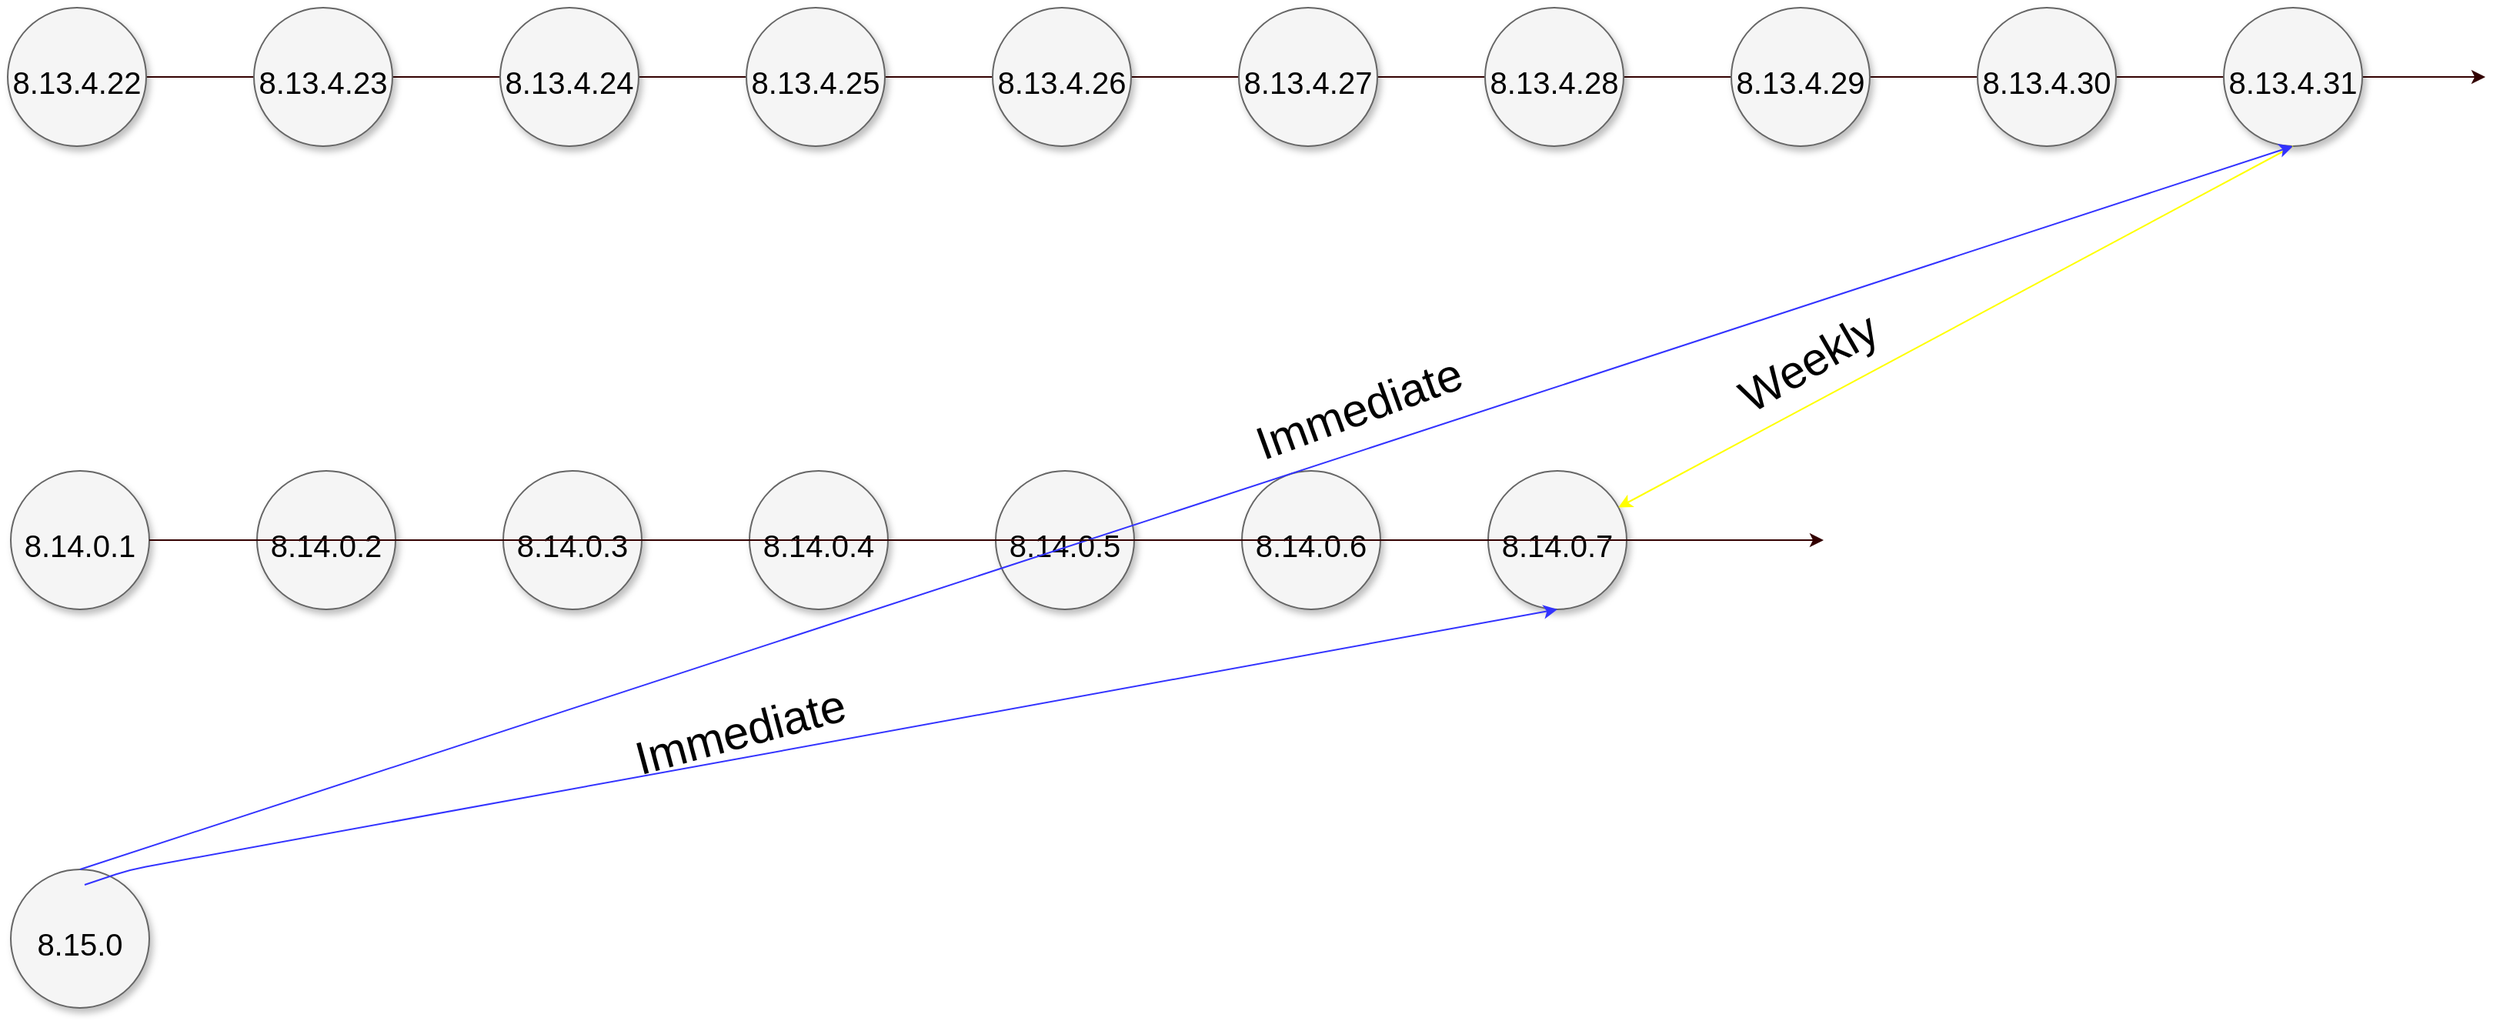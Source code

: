 <mxfile version="13.7.2" type="github" pages="2">
  <diagram name="Current Process" id="ff44883e-f642-bcb2-894b-16b3d25a3f0b">
    <mxGraphModel dx="1994" dy="1096" grid="1" gridSize="10" guides="1" tooltips="1" connect="1" arrows="1" fold="1" page="1" pageScale="1.5" pageWidth="1169" pageHeight="826" background="#ffffff" math="0" shadow="0">
      <root>
        <mxCell id="0" style=";html=1;" />
        <mxCell id="1" style=";html=1;" parent="0" />
        <mxCell id="v5tUWEUiO7Ri3l-r8bOF-5" style="edgeStyle=orthogonalEdgeStyle;rounded=1;orthogonalLoop=1;jettySize=auto;html=1;exitX=1;exitY=0.5;exitDx=0;exitDy=0;startArrow=none;startFill=0;endArrow=classic;endFill=1;strokeColor=#330000;" edge="1" parent="1" source="f0bcc99304e6f5a-5">
          <mxGeometry relative="1" as="geometry">
            <mxPoint x="1650" y="205" as="targetPoint" />
          </mxGeometry>
        </mxCell>
        <mxCell id="f0bcc99304e6f5a-5" value="&lt;font style=&quot;font-size: 20px&quot;&gt;8.13.4.22&lt;/font&gt;" style="ellipse;whiteSpace=wrap;html=1;rounded=0;shadow=1;strokeColor=#666666;strokeWidth=1;fontSize=30;align=center;fillColor=#f5f5f5;autosize=0;" parent="1" vertex="1">
          <mxGeometry x="40" y="160" width="90" height="90" as="geometry" />
        </mxCell>
        <mxCell id="DOeoYo6PBVCfEFxhY4gJ-6" value="&lt;font style=&quot;font-size: 20px&quot;&gt;8.13.4.23&lt;/font&gt;" style="ellipse;whiteSpace=wrap;html=1;rounded=0;shadow=1;strokeColor=#666666;strokeWidth=1;fontSize=30;align=center;fillColor=#f5f5f5;autosize=0;" vertex="1" parent="1">
          <mxGeometry x="200" y="160" width="90" height="90" as="geometry" />
        </mxCell>
        <mxCell id="DOeoYo6PBVCfEFxhY4gJ-7" value="&lt;font style=&quot;font-size: 20px&quot;&gt;8.13.4.24&lt;/font&gt;" style="ellipse;whiteSpace=wrap;html=1;rounded=0;shadow=1;strokeColor=#666666;strokeWidth=1;fontSize=30;align=center;fillColor=#f5f5f5;autosize=0;" vertex="1" parent="1">
          <mxGeometry x="360" y="160" width="90" height="90" as="geometry" />
        </mxCell>
        <mxCell id="DOeoYo6PBVCfEFxhY4gJ-8" value="&lt;font style=&quot;font-size: 20px&quot;&gt;8.13.4.25&lt;/font&gt;" style="ellipse;whiteSpace=wrap;html=1;rounded=0;shadow=1;strokeColor=#666666;strokeWidth=1;fontSize=30;align=center;fillColor=#f5f5f5;autosize=0;" vertex="1" parent="1">
          <mxGeometry x="520" y="160" width="90" height="90" as="geometry" />
        </mxCell>
        <mxCell id="DOeoYo6PBVCfEFxhY4gJ-9" value="&lt;font style=&quot;font-size: 20px&quot;&gt;8.13.4.26&lt;/font&gt;" style="ellipse;whiteSpace=wrap;html=1;rounded=0;shadow=1;strokeColor=#666666;strokeWidth=1;fontSize=30;align=center;fillColor=#f5f5f5;autosize=0;" vertex="1" parent="1">
          <mxGeometry x="680" y="160" width="90" height="90" as="geometry" />
        </mxCell>
        <mxCell id="DOeoYo6PBVCfEFxhY4gJ-10" value="&lt;font style=&quot;font-size: 20px&quot;&gt;8.13.4.27&lt;/font&gt;" style="ellipse;whiteSpace=wrap;html=1;rounded=0;shadow=1;strokeColor=#666666;strokeWidth=1;fontSize=30;align=center;fillColor=#f5f5f5;autosize=0;" vertex="1" parent="1">
          <mxGeometry x="840" y="160" width="90" height="90" as="geometry" />
        </mxCell>
        <mxCell id="DOeoYo6PBVCfEFxhY4gJ-25" value="&lt;font style=&quot;font-size: 20px&quot;&gt;8.13.4.28&lt;/font&gt;" style="ellipse;whiteSpace=wrap;html=1;rounded=0;shadow=1;strokeColor=#666666;strokeWidth=1;fontSize=30;align=center;fillColor=#f5f5f5;autosize=0;" vertex="1" parent="1">
          <mxGeometry x="1000" y="160" width="90" height="90" as="geometry" />
        </mxCell>
        <mxCell id="DOeoYo6PBVCfEFxhY4gJ-26" value="&lt;font style=&quot;font-size: 20px&quot;&gt;8.13.4.29&lt;/font&gt;" style="ellipse;whiteSpace=wrap;html=1;rounded=0;shadow=1;strokeColor=#666666;strokeWidth=1;fontSize=30;align=center;fillColor=#f5f5f5;autosize=0;" vertex="1" parent="1">
          <mxGeometry x="1160" y="160" width="90" height="90" as="geometry" />
        </mxCell>
        <mxCell id="DOeoYo6PBVCfEFxhY4gJ-27" value="&lt;font style=&quot;font-size: 20px&quot;&gt;8.13.4.30&lt;/font&gt;" style="ellipse;whiteSpace=wrap;html=1;rounded=0;shadow=1;strokeColor=#666666;strokeWidth=1;fontSize=30;align=center;fillColor=#f5f5f5;autosize=0;" vertex="1" parent="1">
          <mxGeometry x="1320" y="160" width="90" height="90" as="geometry" />
        </mxCell>
        <mxCell id="DOeoYo6PBVCfEFxhY4gJ-28" value="&lt;font style=&quot;font-size: 20px&quot;&gt;8.13.4.31&lt;/font&gt;" style="ellipse;whiteSpace=wrap;html=1;rounded=0;shadow=1;strokeColor=#666666;strokeWidth=1;fontSize=30;align=center;fillColor=#f5f5f5;autosize=0;" vertex="1" parent="1">
          <mxGeometry x="1480" y="160" width="90" height="90" as="geometry" />
        </mxCell>
        <mxCell id="DOeoYo6PBVCfEFxhY4gJ-35" value="&lt;font style=&quot;font-size: 20px&quot;&gt;8.14.0.1&lt;/font&gt;" style="ellipse;whiteSpace=wrap;html=1;rounded=0;shadow=1;strokeColor=#666666;strokeWidth=1;fontSize=30;align=center;fillColor=#f5f5f5;autosize=0;" vertex="1" parent="1">
          <mxGeometry x="42" y="461" width="90" height="90" as="geometry" />
        </mxCell>
        <mxCell id="DOeoYo6PBVCfEFxhY4gJ-36" value="&lt;font style=&quot;font-size: 20px&quot;&gt;8.14.0.2&lt;/font&gt;" style="ellipse;whiteSpace=wrap;html=1;rounded=0;shadow=1;strokeColor=#666666;strokeWidth=1;fontSize=30;align=center;fillColor=#f5f5f5;autosize=0;" vertex="1" parent="1">
          <mxGeometry x="202" y="461" width="90" height="90" as="geometry" />
        </mxCell>
        <mxCell id="DOeoYo6PBVCfEFxhY4gJ-37" value="&lt;font style=&quot;font-size: 20px&quot;&gt;8.14.0.3&lt;/font&gt;" style="ellipse;whiteSpace=wrap;html=1;rounded=0;shadow=1;strokeColor=#666666;strokeWidth=1;fontSize=30;align=center;fillColor=#f5f5f5;autosize=0;" vertex="1" parent="1">
          <mxGeometry x="362" y="461" width="90" height="90" as="geometry" />
        </mxCell>
        <mxCell id="DOeoYo6PBVCfEFxhY4gJ-38" value="&lt;font style=&quot;font-size: 20px&quot;&gt;8.14.0.4&lt;/font&gt;" style="ellipse;whiteSpace=wrap;html=1;rounded=0;shadow=1;strokeColor=#666666;strokeWidth=1;fontSize=30;align=center;fillColor=#f5f5f5;autosize=0;" vertex="1" parent="1">
          <mxGeometry x="522" y="461" width="90" height="90" as="geometry" />
        </mxCell>
        <mxCell id="DOeoYo6PBVCfEFxhY4gJ-39" value="&lt;font style=&quot;font-size: 20px&quot;&gt;8.14.0.5&lt;/font&gt;" style="ellipse;whiteSpace=wrap;html=1;rounded=0;shadow=1;strokeColor=#666666;strokeWidth=1;fontSize=30;align=center;fillColor=#f5f5f5;autosize=0;" vertex="1" parent="1">
          <mxGeometry x="682" y="461" width="90" height="90" as="geometry" />
        </mxCell>
        <mxCell id="DOeoYo6PBVCfEFxhY4gJ-40" value="&lt;font style=&quot;font-size: 20px&quot;&gt;8.14.0.6&lt;/font&gt;" style="ellipse;whiteSpace=wrap;html=1;rounded=0;shadow=1;strokeColor=#666666;strokeWidth=1;fontSize=30;align=center;fillColor=#f5f5f5;autosize=0;" vertex="1" parent="1">
          <mxGeometry x="842" y="461" width="90" height="90" as="geometry" />
        </mxCell>
        <mxCell id="DOeoYo6PBVCfEFxhY4gJ-46" value="&lt;font style=&quot;font-size: 20px&quot;&gt;8.14.0.7&lt;/font&gt;" style="ellipse;whiteSpace=wrap;html=1;rounded=0;shadow=1;strokeColor=#666666;strokeWidth=1;fontSize=30;align=center;fillColor=#f5f5f5;autosize=0;" vertex="1" parent="1">
          <mxGeometry x="1002" y="461" width="90" height="90" as="geometry" />
        </mxCell>
        <mxCell id="DOeoYo6PBVCfEFxhY4gJ-54" value="&lt;font style=&quot;font-size: 20px&quot;&gt;8.15.0&lt;/font&gt;" style="ellipse;whiteSpace=wrap;html=1;rounded=0;shadow=1;strokeColor=#666666;strokeWidth=1;fontSize=30;align=center;fillColor=#f5f5f5;autosize=0;" vertex="1" parent="1">
          <mxGeometry x="42" y="720" width="90" height="90" as="geometry" />
        </mxCell>
        <mxCell id="DOeoYo6PBVCfEFxhY4gJ-67" value="" style="endArrow=classic;html=1;exitX=0.5;exitY=1;exitDx=0;exitDy=0;strokeColor=#FFFF00;" edge="1" parent="1" source="DOeoYo6PBVCfEFxhY4gJ-28" target="DOeoYo6PBVCfEFxhY4gJ-46">
          <mxGeometry width="50" height="50" relative="1" as="geometry">
            <mxPoint x="840" y="540" as="sourcePoint" />
            <mxPoint x="890" y="490" as="targetPoint" />
          </mxGeometry>
        </mxCell>
        <mxCell id="DOeoYo6PBVCfEFxhY4gJ-68" value="" style="endArrow=classic;html=1;exitX=0.5;exitY=0;exitDx=0;exitDy=0;entryX=0.5;entryY=1;entryDx=0;entryDy=0;strokeColor=#3333FF;" edge="1" parent="1" source="DOeoYo6PBVCfEFxhY4gJ-54" target="DOeoYo6PBVCfEFxhY4gJ-28">
          <mxGeometry width="50" height="50" relative="1" as="geometry">
            <mxPoint x="840" y="540" as="sourcePoint" />
            <mxPoint x="890" y="490" as="targetPoint" />
          </mxGeometry>
        </mxCell>
        <mxCell id="DOeoYo6PBVCfEFxhY4gJ-69" value="" style="endArrow=classic;html=1;entryX=0.5;entryY=1;entryDx=0;entryDy=0;strokeColor=#3333FF;" edge="1" parent="1" target="DOeoYo6PBVCfEFxhY4gJ-46">
          <mxGeometry width="50" height="50" relative="1" as="geometry">
            <mxPoint x="90" y="730" as="sourcePoint" />
            <mxPoint x="890" y="490" as="targetPoint" />
            <Array as="points">
              <mxPoint x="120" y="720" />
            </Array>
          </mxGeometry>
        </mxCell>
        <mxCell id="DOeoYo6PBVCfEFxhY4gJ-70" value="&lt;font style=&quot;font-size: 30px&quot;&gt;Immediate&lt;/font&gt;" style="text;html=1;strokeColor=none;fillColor=none;align=center;verticalAlign=middle;whiteSpace=wrap;rounded=0;rotation=-20;" vertex="1" parent="1">
          <mxGeometry x="772" y="410" width="292" height="20" as="geometry" />
        </mxCell>
        <mxCell id="DOeoYo6PBVCfEFxhY4gJ-72" value="&lt;font style=&quot;font-size: 30px&quot;&gt;Immediate&lt;/font&gt;" style="text;html=1;strokeColor=none;fillColor=none;align=center;verticalAlign=middle;whiteSpace=wrap;rounded=0;rotation=-15;" vertex="1" parent="1">
          <mxGeometry x="370" y="620" width="292" height="20" as="geometry" />
        </mxCell>
        <mxCell id="DOeoYo6PBVCfEFxhY4gJ-73" value="&lt;font style=&quot;font-size: 30px&quot;&gt;Weekly&lt;/font&gt;" style="text;html=1;strokeColor=none;fillColor=none;align=center;verticalAlign=middle;whiteSpace=wrap;rounded=0;rotation=-30;" vertex="1" parent="1">
          <mxGeometry x="1064" y="380" width="292" height="20" as="geometry" />
        </mxCell>
        <mxCell id="v5tUWEUiO7Ri3l-r8bOF-7" value="" style="endArrow=none;html=1;strokeColor=#330000;entryX=1;entryY=0.5;entryDx=0;entryDy=0;startArrow=classic;startFill=1;endFill=0;" edge="1" parent="1" target="DOeoYo6PBVCfEFxhY4gJ-35">
          <mxGeometry width="50" height="50" relative="1" as="geometry">
            <mxPoint x="1220" y="506" as="sourcePoint" />
            <mxPoint x="890" y="460" as="targetPoint" />
          </mxGeometry>
        </mxCell>
      </root>
    </mxGraphModel>
  </diagram>
  <diagram id="LYA4Sbxh-fIAMtp_Nz5c" name="New Process">
    <mxGraphModel dx="1994" dy="1096" grid="1" gridSize="10" guides="1" tooltips="1" connect="1" arrows="1" fold="1" page="1" pageScale="1" pageWidth="850" pageHeight="1100" math="0" shadow="0">
      <root>
        <mxCell id="ulIZNQ3s84KXibX1xzsV-0" />
        <mxCell id="ulIZNQ3s84KXibX1xzsV-1" parent="ulIZNQ3s84KXibX1xzsV-0" />
        <mxCell id="LUADUytyQtnepU-gGxAM-0" value="&lt;font style=&quot;font-size: 20px&quot;&gt;8.13.4.22&lt;/font&gt;" style="ellipse;whiteSpace=wrap;html=1;rounded=0;shadow=1;strokeColor=#666666;strokeWidth=1;fontSize=30;align=center;fillColor=#f5f5f5;autosize=0;" vertex="1" parent="ulIZNQ3s84KXibX1xzsV-1">
          <mxGeometry x="50" y="170" width="90" height="90" as="geometry" />
        </mxCell>
        <mxCell id="LUADUytyQtnepU-gGxAM-1" value="&lt;font style=&quot;font-size: 20px&quot;&gt;8.13.4.23&lt;/font&gt;" style="ellipse;whiteSpace=wrap;html=1;rounded=0;shadow=1;strokeColor=#666666;strokeWidth=1;fontSize=30;align=center;fillColor=#f5f5f5;autosize=0;" vertex="1" parent="ulIZNQ3s84KXibX1xzsV-1">
          <mxGeometry x="210" y="170" width="90" height="90" as="geometry" />
        </mxCell>
        <mxCell id="LUADUytyQtnepU-gGxAM-2" value="&lt;font style=&quot;font-size: 20px&quot;&gt;8.13.4.24&lt;/font&gt;" style="ellipse;whiteSpace=wrap;html=1;rounded=0;shadow=1;strokeColor=#666666;strokeWidth=1;fontSize=30;align=center;fillColor=#f5f5f5;autosize=0;" vertex="1" parent="ulIZNQ3s84KXibX1xzsV-1">
          <mxGeometry x="370" y="170" width="90" height="90" as="geometry" />
        </mxCell>
        <mxCell id="LUADUytyQtnepU-gGxAM-3" value="&lt;font style=&quot;font-size: 20px&quot;&gt;8.13.4.25&lt;/font&gt;" style="ellipse;whiteSpace=wrap;html=1;rounded=0;shadow=1;strokeColor=#666666;strokeWidth=1;fontSize=30;align=center;fillColor=#f5f5f5;autosize=0;" vertex="1" parent="ulIZNQ3s84KXibX1xzsV-1">
          <mxGeometry x="530" y="170" width="90" height="90" as="geometry" />
        </mxCell>
        <mxCell id="LUADUytyQtnepU-gGxAM-4" value="&lt;font style=&quot;font-size: 20px&quot;&gt;8.13.4.26&lt;/font&gt;" style="ellipse;whiteSpace=wrap;html=1;rounded=0;shadow=1;strokeColor=#666666;strokeWidth=1;fontSize=30;align=center;fillColor=#f5f5f5;autosize=0;" vertex="1" parent="ulIZNQ3s84KXibX1xzsV-1">
          <mxGeometry x="690" y="170" width="90" height="90" as="geometry" />
        </mxCell>
        <mxCell id="LUADUytyQtnepU-gGxAM-5" value="&lt;font style=&quot;font-size: 20px&quot;&gt;8.13.4.27&lt;/font&gt;" style="ellipse;whiteSpace=wrap;html=1;rounded=0;shadow=1;strokeColor=#666666;strokeWidth=1;fontSize=30;align=center;fillColor=#f5f5f5;autosize=0;" vertex="1" parent="ulIZNQ3s84KXibX1xzsV-1">
          <mxGeometry x="850" y="170" width="90" height="90" as="geometry" />
        </mxCell>
        <mxCell id="LUADUytyQtnepU-gGxAM-6" style="edgeStyle=none;curved=1;html=1;startSize=10;endFill=1;endSize=10;strokeWidth=2;fontSize=12;exitX=0.5;exitY=1;exitDx=0;exitDy=0;" edge="1" parent="ulIZNQ3s84KXibX1xzsV-1" source="LUADUytyQtnepU-gGxAM-0">
          <mxGeometry relative="1" as="geometry">
            <mxPoint x="70" y="310" as="sourcePoint" />
            <mxPoint x="255" y="260" as="targetPoint" />
            <Array as="points">
              <mxPoint x="170" y="360" />
            </Array>
          </mxGeometry>
        </mxCell>
        <mxCell id="LUADUytyQtnepU-gGxAM-7" style="edgeStyle=none;curved=1;html=1;startSize=10;endFill=1;endSize=10;strokeWidth=2;fontSize=12;entryX=0.5;entryY=1;entryDx=0;entryDy=0;exitX=0.5;exitY=1;exitDx=0;exitDy=0;" edge="1" parent="ulIZNQ3s84KXibX1xzsV-1" source="LUADUytyQtnepU-gGxAM-1" target="LUADUytyQtnepU-gGxAM-2">
          <mxGeometry relative="1" as="geometry">
            <mxPoint x="280" y="360" as="sourcePoint" />
            <mxPoint x="420" y="260" as="targetPoint" />
            <Array as="points">
              <mxPoint x="335" y="360" />
            </Array>
          </mxGeometry>
        </mxCell>
        <mxCell id="LUADUytyQtnepU-gGxAM-8" style="edgeStyle=none;curved=1;html=1;startSize=10;endFill=1;endSize=10;strokeWidth=2;fontSize=12;exitX=0.5;exitY=1;exitDx=0;exitDy=0;entryX=0.5;entryY=1;entryDx=0;entryDy=0;" edge="1" parent="ulIZNQ3s84KXibX1xzsV-1" source="LUADUytyQtnepU-gGxAM-2" target="LUADUytyQtnepU-gGxAM-3">
          <mxGeometry relative="1" as="geometry">
            <mxPoint x="419" y="269" as="sourcePoint" />
            <mxPoint x="579" y="269" as="targetPoint" />
            <Array as="points">
              <mxPoint x="494" y="369" />
            </Array>
          </mxGeometry>
        </mxCell>
        <mxCell id="LUADUytyQtnepU-gGxAM-9" style="edgeStyle=none;curved=1;html=1;startSize=10;endFill=1;endSize=10;strokeWidth=2;fontSize=12;exitX=0.5;exitY=1;exitDx=0;exitDy=0;entryX=0.5;entryY=1;entryDx=0;entryDy=0;" edge="1" parent="ulIZNQ3s84KXibX1xzsV-1" source="LUADUytyQtnepU-gGxAM-3" target="LUADUytyQtnepU-gGxAM-4">
          <mxGeometry relative="1" as="geometry">
            <mxPoint x="570" y="260" as="sourcePoint" />
            <mxPoint x="730" y="260" as="targetPoint" />
            <Array as="points">
              <mxPoint x="649" y="369" />
            </Array>
          </mxGeometry>
        </mxCell>
        <mxCell id="LUADUytyQtnepU-gGxAM-10" style="edgeStyle=none;curved=1;html=1;startSize=10;endFill=1;endSize=10;strokeWidth=2;fontSize=12;entryX=0.5;entryY=1;entryDx=0;entryDy=0;exitX=0.5;exitY=1;exitDx=0;exitDy=0;" edge="1" parent="ulIZNQ3s84KXibX1xzsV-1" source="LUADUytyQtnepU-gGxAM-4" target="LUADUytyQtnepU-gGxAM-5">
          <mxGeometry relative="1" as="geometry">
            <mxPoint x="750" y="340" as="sourcePoint" />
            <mxPoint x="900" y="260" as="targetPoint" />
            <Array as="points">
              <mxPoint x="814" y="369" />
            </Array>
          </mxGeometry>
        </mxCell>
        <mxCell id="LUADUytyQtnepU-gGxAM-11" value="&lt;font style=&quot;font-size: 20px&quot;&gt;8.13.4.28&lt;/font&gt;" style="ellipse;whiteSpace=wrap;html=1;rounded=0;shadow=1;strokeColor=#666666;strokeWidth=1;fontSize=30;align=center;fillColor=#f5f5f5;autosize=0;" vertex="1" parent="ulIZNQ3s84KXibX1xzsV-1">
          <mxGeometry x="1010" y="170" width="90" height="90" as="geometry" />
        </mxCell>
        <mxCell id="LUADUytyQtnepU-gGxAM-12" value="&lt;font style=&quot;font-size: 20px&quot;&gt;8.13.4.29&lt;/font&gt;" style="ellipse;whiteSpace=wrap;html=1;rounded=0;shadow=1;strokeColor=#666666;strokeWidth=1;fontSize=30;align=center;fillColor=#f5f5f5;autosize=0;" vertex="1" parent="ulIZNQ3s84KXibX1xzsV-1">
          <mxGeometry x="1170" y="170" width="90" height="90" as="geometry" />
        </mxCell>
        <mxCell id="LUADUytyQtnepU-gGxAM-13" value="&lt;font style=&quot;font-size: 20px&quot;&gt;8.13.4.30&lt;/font&gt;" style="ellipse;whiteSpace=wrap;html=1;rounded=0;shadow=1;strokeColor=#666666;strokeWidth=1;fontSize=30;align=center;fillColor=#f5f5f5;autosize=0;" vertex="1" parent="ulIZNQ3s84KXibX1xzsV-1">
          <mxGeometry x="1330" y="170" width="90" height="90" as="geometry" />
        </mxCell>
        <mxCell id="LUADUytyQtnepU-gGxAM-14" value="&lt;font style=&quot;font-size: 20px&quot;&gt;8.13.4.31&lt;/font&gt;" style="ellipse;whiteSpace=wrap;html=1;rounded=0;shadow=1;strokeColor=#666666;strokeWidth=1;fontSize=30;align=center;fillColor=#f5f5f5;autosize=0;" vertex="1" parent="ulIZNQ3s84KXibX1xzsV-1">
          <mxGeometry x="1490" y="170" width="90" height="90" as="geometry" />
        </mxCell>
        <mxCell id="LUADUytyQtnepU-gGxAM-15" style="edgeStyle=none;curved=1;html=1;startSize=10;endFill=1;endSize=10;strokeWidth=2;fontSize=12;exitX=0.5;exitY=1;exitDx=0;exitDy=0;entryX=0.5;entryY=1;entryDx=0;entryDy=0;" edge="1" parent="ulIZNQ3s84KXibX1xzsV-1" source="LUADUytyQtnepU-gGxAM-5" target="LUADUytyQtnepU-gGxAM-11">
          <mxGeometry relative="1" as="geometry">
            <mxPoint x="900" y="260" as="sourcePoint" />
            <mxPoint x="1060" y="260" as="targetPoint" />
            <Array as="points">
              <mxPoint x="975" y="360" />
            </Array>
          </mxGeometry>
        </mxCell>
        <mxCell id="LUADUytyQtnepU-gGxAM-16" style="edgeStyle=none;curved=1;html=1;startSize=10;endFill=1;endSize=10;strokeWidth=2;fontSize=12;entryX=0.5;entryY=1;entryDx=0;entryDy=0;exitX=0.5;exitY=1;exitDx=0;exitDy=0;" edge="1" parent="ulIZNQ3s84KXibX1xzsV-1" source="LUADUytyQtnepU-gGxAM-11" target="LUADUytyQtnepU-gGxAM-12">
          <mxGeometry relative="1" as="geometry">
            <mxPoint x="1060" y="260" as="sourcePoint" />
            <mxPoint x="1220" y="260" as="targetPoint" />
            <Array as="points">
              <mxPoint x="1140" y="360" />
            </Array>
          </mxGeometry>
        </mxCell>
        <mxCell id="LUADUytyQtnepU-gGxAM-17" style="edgeStyle=none;curved=1;html=1;startSize=10;endFill=1;endSize=10;strokeWidth=2;fontSize=12;exitX=0.5;exitY=1;exitDx=0;exitDy=0;entryX=0.5;entryY=1;entryDx=0;entryDy=0;" edge="1" parent="ulIZNQ3s84KXibX1xzsV-1" source="LUADUytyQtnepU-gGxAM-12" target="LUADUytyQtnepU-gGxAM-13">
          <mxGeometry relative="1" as="geometry">
            <mxPoint x="1210" y="330" as="sourcePoint" />
            <mxPoint x="1380" y="310" as="targetPoint" />
            <Array as="points">
              <mxPoint x="1299" y="369" />
            </Array>
          </mxGeometry>
        </mxCell>
        <mxCell id="LUADUytyQtnepU-gGxAM-18" style="edgeStyle=none;curved=1;html=1;startSize=10;endFill=1;endSize=10;strokeWidth=2;fontSize=12;exitX=0.5;exitY=1;exitDx=0;exitDy=0;entryX=0.5;entryY=1;entryDx=0;entryDy=0;" edge="1" parent="ulIZNQ3s84KXibX1xzsV-1" source="LUADUytyQtnepU-gGxAM-13" target="LUADUytyQtnepU-gGxAM-14">
          <mxGeometry relative="1" as="geometry">
            <mxPoint x="1360" y="320" as="sourcePoint" />
            <mxPoint x="1540" y="320" as="targetPoint" />
            <Array as="points">
              <mxPoint x="1454" y="369" />
            </Array>
          </mxGeometry>
        </mxCell>
        <mxCell id="LUADUytyQtnepU-gGxAM-19" value="&lt;font style=&quot;font-size: 20px&quot;&gt;8.14.0.1&lt;/font&gt;" style="ellipse;whiteSpace=wrap;html=1;rounded=0;shadow=1;strokeColor=#666666;strokeWidth=1;fontSize=30;align=center;fillColor=#f5f5f5;autosize=0;" vertex="1" parent="ulIZNQ3s84KXibX1xzsV-1">
          <mxGeometry x="52" y="471" width="90" height="90" as="geometry" />
        </mxCell>
        <mxCell id="LUADUytyQtnepU-gGxAM-20" value="&lt;font style=&quot;font-size: 20px&quot;&gt;8.14.0.2&lt;/font&gt;" style="ellipse;whiteSpace=wrap;html=1;rounded=0;shadow=1;strokeColor=#666666;strokeWidth=1;fontSize=30;align=center;fillColor=#f5f5f5;autosize=0;" vertex="1" parent="ulIZNQ3s84KXibX1xzsV-1">
          <mxGeometry x="212" y="471" width="90" height="90" as="geometry" />
        </mxCell>
        <mxCell id="LUADUytyQtnepU-gGxAM-21" value="&lt;font style=&quot;font-size: 20px&quot;&gt;8.14.0.3&lt;/font&gt;" style="ellipse;whiteSpace=wrap;html=1;rounded=0;shadow=1;strokeColor=#666666;strokeWidth=1;fontSize=30;align=center;fillColor=#f5f5f5;autosize=0;" vertex="1" parent="ulIZNQ3s84KXibX1xzsV-1">
          <mxGeometry x="372" y="471" width="90" height="90" as="geometry" />
        </mxCell>
        <mxCell id="LUADUytyQtnepU-gGxAM-22" value="&lt;font style=&quot;font-size: 20px&quot;&gt;8.14.0.4&lt;/font&gt;" style="ellipse;whiteSpace=wrap;html=1;rounded=0;shadow=1;strokeColor=#666666;strokeWidth=1;fontSize=30;align=center;fillColor=#f5f5f5;autosize=0;" vertex="1" parent="ulIZNQ3s84KXibX1xzsV-1">
          <mxGeometry x="532" y="471" width="90" height="90" as="geometry" />
        </mxCell>
        <mxCell id="LUADUytyQtnepU-gGxAM-23" value="&lt;font style=&quot;font-size: 20px&quot;&gt;8.14.0.5&lt;/font&gt;" style="ellipse;whiteSpace=wrap;html=1;rounded=0;shadow=1;strokeColor=#666666;strokeWidth=1;fontSize=30;align=center;fillColor=#f5f5f5;autosize=0;" vertex="1" parent="ulIZNQ3s84KXibX1xzsV-1">
          <mxGeometry x="692" y="471" width="90" height="90" as="geometry" />
        </mxCell>
        <mxCell id="LUADUytyQtnepU-gGxAM-24" value="&lt;font style=&quot;font-size: 20px&quot;&gt;8.14.0.6&lt;/font&gt;" style="ellipse;whiteSpace=wrap;html=1;rounded=0;shadow=1;strokeColor=#666666;strokeWidth=1;fontSize=30;align=center;fillColor=#f5f5f5;autosize=0;" vertex="1" parent="ulIZNQ3s84KXibX1xzsV-1">
          <mxGeometry x="852" y="471" width="90" height="90" as="geometry" />
        </mxCell>
        <mxCell id="LUADUytyQtnepU-gGxAM-25" style="edgeStyle=none;curved=1;html=1;startSize=10;endFill=1;endSize=10;strokeWidth=2;fontSize=12;exitX=0.5;exitY=1;exitDx=0;exitDy=0;" edge="1" parent="ulIZNQ3s84KXibX1xzsV-1" source="LUADUytyQtnepU-gGxAM-19">
          <mxGeometry relative="1" as="geometry">
            <mxPoint x="72" y="611" as="sourcePoint" />
            <mxPoint x="257" y="561" as="targetPoint" />
            <Array as="points">
              <mxPoint x="172" y="661" />
            </Array>
          </mxGeometry>
        </mxCell>
        <mxCell id="LUADUytyQtnepU-gGxAM-26" style="edgeStyle=none;curved=1;html=1;startSize=10;endFill=1;endSize=10;strokeWidth=2;fontSize=12;entryX=0.5;entryY=1;entryDx=0;entryDy=0;exitX=0.5;exitY=1;exitDx=0;exitDy=0;" edge="1" parent="ulIZNQ3s84KXibX1xzsV-1" source="LUADUytyQtnepU-gGxAM-20" target="LUADUytyQtnepU-gGxAM-21">
          <mxGeometry relative="1" as="geometry">
            <mxPoint x="282" y="661" as="sourcePoint" />
            <mxPoint x="422" y="561" as="targetPoint" />
            <Array as="points">
              <mxPoint x="337" y="661" />
            </Array>
          </mxGeometry>
        </mxCell>
        <mxCell id="LUADUytyQtnepU-gGxAM-27" style="edgeStyle=none;curved=1;html=1;startSize=10;endFill=1;endSize=10;strokeWidth=2;fontSize=12;exitX=0.5;exitY=1;exitDx=0;exitDy=0;entryX=0.5;entryY=1;entryDx=0;entryDy=0;" edge="1" parent="ulIZNQ3s84KXibX1xzsV-1" source="LUADUytyQtnepU-gGxAM-21" target="LUADUytyQtnepU-gGxAM-22">
          <mxGeometry relative="1" as="geometry">
            <mxPoint x="421" y="570" as="sourcePoint" />
            <mxPoint x="581" y="570" as="targetPoint" />
            <Array as="points">
              <mxPoint x="496" y="670" />
            </Array>
          </mxGeometry>
        </mxCell>
        <mxCell id="LUADUytyQtnepU-gGxAM-28" style="edgeStyle=none;curved=1;html=1;startSize=10;endFill=1;endSize=10;strokeWidth=2;fontSize=12;exitX=0.5;exitY=1;exitDx=0;exitDy=0;entryX=0.5;entryY=1;entryDx=0;entryDy=0;" edge="1" parent="ulIZNQ3s84KXibX1xzsV-1" source="LUADUytyQtnepU-gGxAM-22" target="LUADUytyQtnepU-gGxAM-23">
          <mxGeometry relative="1" as="geometry">
            <mxPoint x="572" y="561" as="sourcePoint" />
            <mxPoint x="732" y="561" as="targetPoint" />
            <Array as="points">
              <mxPoint x="651" y="670" />
            </Array>
          </mxGeometry>
        </mxCell>
        <mxCell id="LUADUytyQtnepU-gGxAM-29" style="edgeStyle=none;curved=1;html=1;startSize=10;endFill=1;endSize=10;strokeWidth=2;fontSize=12;entryX=0.5;entryY=1;entryDx=0;entryDy=0;exitX=0.5;exitY=1;exitDx=0;exitDy=0;" edge="1" parent="ulIZNQ3s84KXibX1xzsV-1" source="LUADUytyQtnepU-gGxAM-23" target="LUADUytyQtnepU-gGxAM-24">
          <mxGeometry relative="1" as="geometry">
            <mxPoint x="752" y="641" as="sourcePoint" />
            <mxPoint x="902" y="561" as="targetPoint" />
            <Array as="points">
              <mxPoint x="816" y="670" />
            </Array>
          </mxGeometry>
        </mxCell>
        <mxCell id="LUADUytyQtnepU-gGxAM-30" value="&lt;font style=&quot;font-size: 20px&quot;&gt;8.14.0.7&lt;/font&gt;" style="ellipse;whiteSpace=wrap;html=1;rounded=0;shadow=1;strokeColor=#666666;strokeWidth=1;fontSize=30;align=center;fillColor=#f5f5f5;autosize=0;" vertex="1" parent="ulIZNQ3s84KXibX1xzsV-1">
          <mxGeometry x="1012" y="471" width="90" height="90" as="geometry" />
        </mxCell>
        <mxCell id="LUADUytyQtnepU-gGxAM-31" style="edgeStyle=none;curved=1;html=1;startSize=10;endFill=1;endSize=10;strokeWidth=2;fontSize=12;exitX=0.5;exitY=1;exitDx=0;exitDy=0;entryX=0.5;entryY=1;entryDx=0;entryDy=0;" edge="1" parent="ulIZNQ3s84KXibX1xzsV-1" source="LUADUytyQtnepU-gGxAM-24" target="LUADUytyQtnepU-gGxAM-30">
          <mxGeometry relative="1" as="geometry">
            <mxPoint x="902" y="561" as="sourcePoint" />
            <mxPoint x="1062" y="561" as="targetPoint" />
            <Array as="points">
              <mxPoint x="977" y="661" />
            </Array>
          </mxGeometry>
        </mxCell>
        <mxCell id="LUADUytyQtnepU-gGxAM-32" style="edgeStyle=none;html=1;startSize=10;endFill=0;endSize=10;strokeWidth=2;fontSize=12;entryX=0.5;entryY=1;entryDx=0;entryDy=0;rounded=1;startArrow=classic;startFill=1;endArrow=none;strokeColor=#FF8000;" edge="1" parent="ulIZNQ3s84KXibX1xzsV-1" target="LUADUytyQtnepU-gGxAM-14">
          <mxGeometry relative="1" as="geometry">
            <mxPoint x="97" y="470" as="sourcePoint" />
            <mxPoint x="1700" y="260" as="targetPoint" />
            <Array as="points">
              <mxPoint x="97" y="369" />
              <mxPoint x="1535" y="369" />
            </Array>
          </mxGeometry>
        </mxCell>
        <mxCell id="LUADUytyQtnepU-gGxAM-33" value="&lt;font style=&quot;font-size: 20px&quot;&gt;8.15.0&lt;/font&gt;" style="ellipse;whiteSpace=wrap;html=1;rounded=0;shadow=1;strokeColor=#666666;strokeWidth=1;fontSize=30;align=center;fillColor=#f5f5f5;autosize=0;" vertex="1" parent="ulIZNQ3s84KXibX1xzsV-1">
          <mxGeometry x="52" y="730" width="90" height="90" as="geometry" />
        </mxCell>
        <mxCell id="LUADUytyQtnepU-gGxAM-34" style="edgeStyle=none;html=1;startSize=10;endFill=0;endSize=10;strokeWidth=2;fontSize=12;rounded=1;startArrow=classic;startFill=1;endArrow=none;entryX=0.5;entryY=1;entryDx=0;entryDy=0;strokeColor=#FF8000;" edge="1" parent="ulIZNQ3s84KXibX1xzsV-1" target="LUADUytyQtnepU-gGxAM-30">
          <mxGeometry relative="1" as="geometry">
            <mxPoint x="95.5" y="730" as="sourcePoint" />
            <mxPoint x="1050" y="570" as="targetPoint" />
            <Array as="points">
              <mxPoint x="96" y="650" />
              <mxPoint x="1057" y="650" />
            </Array>
          </mxGeometry>
        </mxCell>
      </root>
    </mxGraphModel>
  </diagram>
</mxfile>
